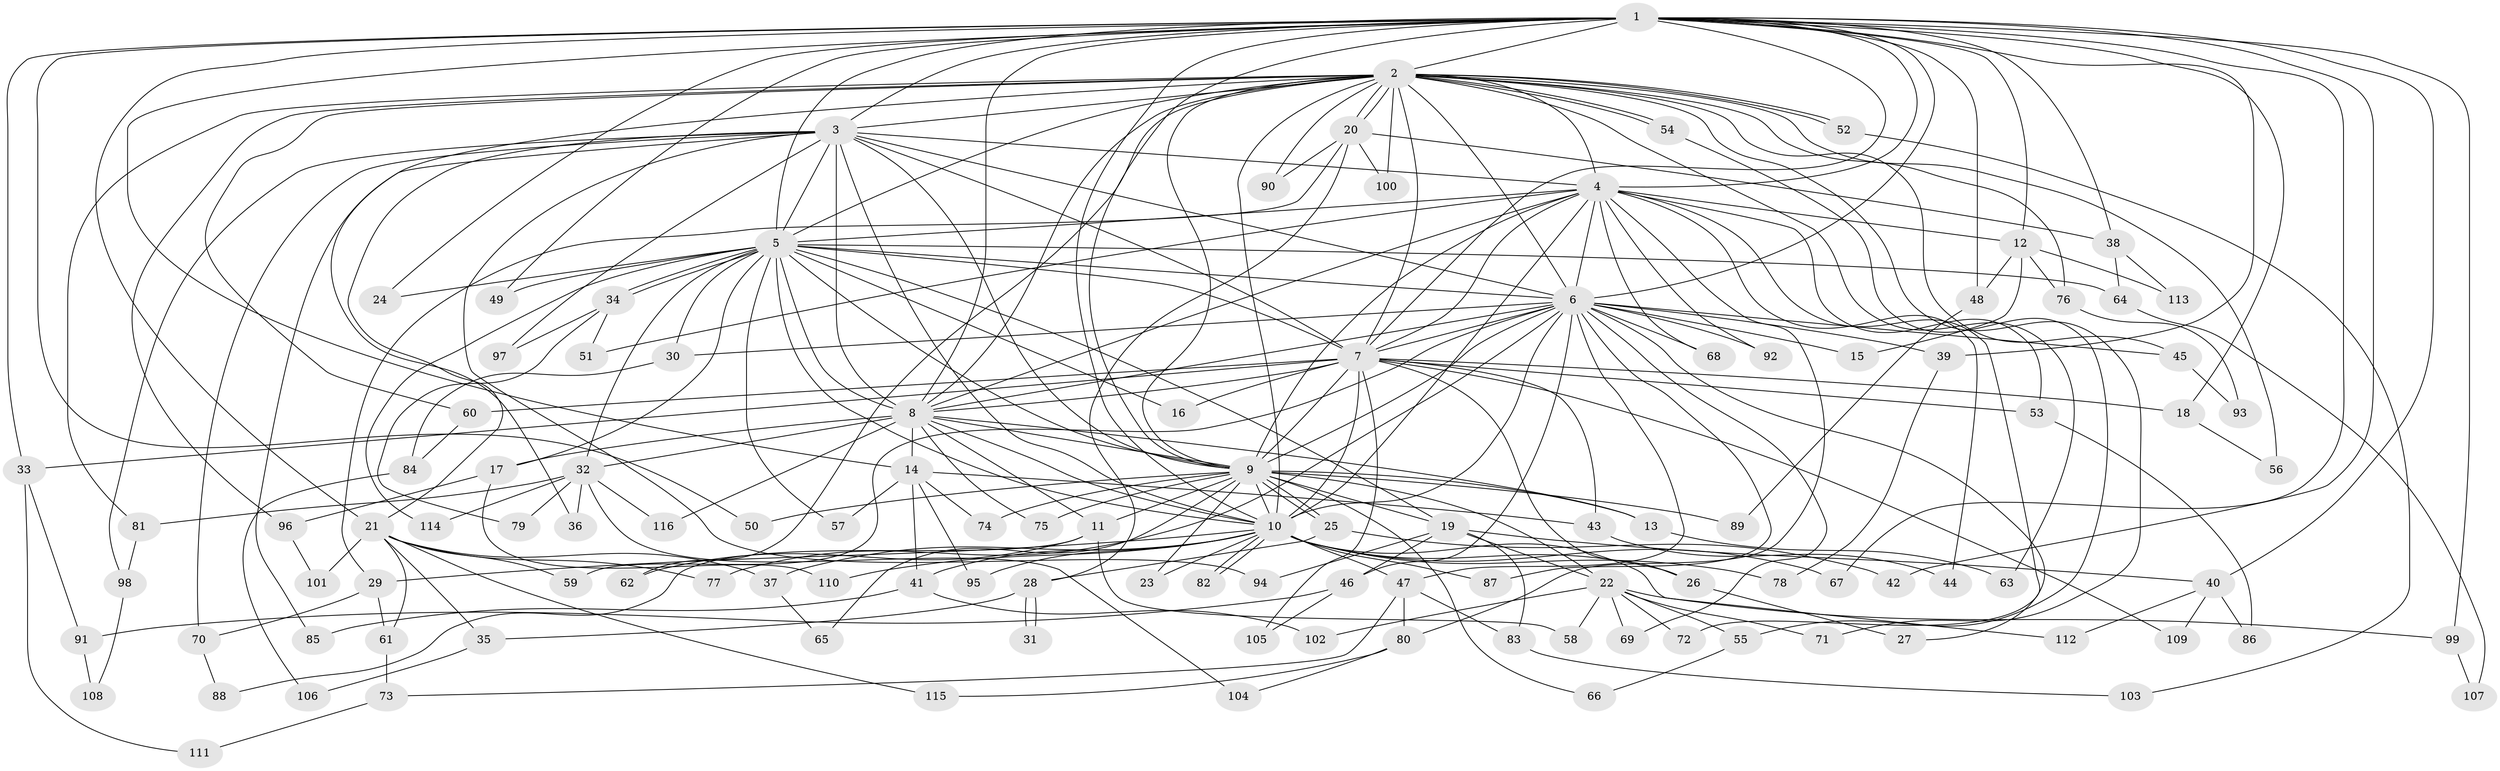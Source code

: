 // Generated by graph-tools (version 1.1) at 2025/13/03/09/25 04:13:44]
// undirected, 116 vertices, 257 edges
graph export_dot {
graph [start="1"]
  node [color=gray90,style=filled];
  1;
  2;
  3;
  4;
  5;
  6;
  7;
  8;
  9;
  10;
  11;
  12;
  13;
  14;
  15;
  16;
  17;
  18;
  19;
  20;
  21;
  22;
  23;
  24;
  25;
  26;
  27;
  28;
  29;
  30;
  31;
  32;
  33;
  34;
  35;
  36;
  37;
  38;
  39;
  40;
  41;
  42;
  43;
  44;
  45;
  46;
  47;
  48;
  49;
  50;
  51;
  52;
  53;
  54;
  55;
  56;
  57;
  58;
  59;
  60;
  61;
  62;
  63;
  64;
  65;
  66;
  67;
  68;
  69;
  70;
  71;
  72;
  73;
  74;
  75;
  76;
  77;
  78;
  79;
  80;
  81;
  82;
  83;
  84;
  85;
  86;
  87;
  88;
  89;
  90;
  91;
  92;
  93;
  94;
  95;
  96;
  97;
  98;
  99;
  100;
  101;
  102;
  103;
  104;
  105;
  106;
  107;
  108;
  109;
  110;
  111;
  112;
  113;
  114;
  115;
  116;
  1 -- 2;
  1 -- 3;
  1 -- 4;
  1 -- 5;
  1 -- 6;
  1 -- 7;
  1 -- 8;
  1 -- 9;
  1 -- 10;
  1 -- 12;
  1 -- 14;
  1 -- 18;
  1 -- 21;
  1 -- 24;
  1 -- 33;
  1 -- 38;
  1 -- 39;
  1 -- 40;
  1 -- 42;
  1 -- 48;
  1 -- 49;
  1 -- 50;
  1 -- 67;
  1 -- 99;
  2 -- 3;
  2 -- 4;
  2 -- 5;
  2 -- 6;
  2 -- 7;
  2 -- 8;
  2 -- 9;
  2 -- 10;
  2 -- 20;
  2 -- 20;
  2 -- 36;
  2 -- 45;
  2 -- 52;
  2 -- 52;
  2 -- 54;
  2 -- 54;
  2 -- 56;
  2 -- 60;
  2 -- 62;
  2 -- 63;
  2 -- 71;
  2 -- 76;
  2 -- 81;
  2 -- 90;
  2 -- 96;
  2 -- 100;
  3 -- 4;
  3 -- 5;
  3 -- 6;
  3 -- 7;
  3 -- 8;
  3 -- 9;
  3 -- 10;
  3 -- 21;
  3 -- 70;
  3 -- 85;
  3 -- 94;
  3 -- 97;
  3 -- 98;
  4 -- 5;
  4 -- 6;
  4 -- 7;
  4 -- 8;
  4 -- 9;
  4 -- 10;
  4 -- 12;
  4 -- 44;
  4 -- 51;
  4 -- 53;
  4 -- 68;
  4 -- 72;
  4 -- 80;
  4 -- 92;
  5 -- 6;
  5 -- 7;
  5 -- 8;
  5 -- 9;
  5 -- 10;
  5 -- 16;
  5 -- 17;
  5 -- 19;
  5 -- 24;
  5 -- 30;
  5 -- 32;
  5 -- 34;
  5 -- 34;
  5 -- 49;
  5 -- 57;
  5 -- 64;
  5 -- 114;
  6 -- 7;
  6 -- 8;
  6 -- 9;
  6 -- 10;
  6 -- 15;
  6 -- 27;
  6 -- 30;
  6 -- 39;
  6 -- 45;
  6 -- 46;
  6 -- 47;
  6 -- 59;
  6 -- 68;
  6 -- 69;
  6 -- 77;
  6 -- 87;
  6 -- 92;
  7 -- 8;
  7 -- 9;
  7 -- 10;
  7 -- 16;
  7 -- 18;
  7 -- 26;
  7 -- 33;
  7 -- 43;
  7 -- 53;
  7 -- 60;
  7 -- 105;
  7 -- 109;
  8 -- 9;
  8 -- 10;
  8 -- 11;
  8 -- 13;
  8 -- 14;
  8 -- 17;
  8 -- 32;
  8 -- 75;
  8 -- 116;
  9 -- 10;
  9 -- 11;
  9 -- 13;
  9 -- 19;
  9 -- 22;
  9 -- 23;
  9 -- 25;
  9 -- 25;
  9 -- 50;
  9 -- 65;
  9 -- 66;
  9 -- 74;
  9 -- 75;
  9 -- 89;
  10 -- 23;
  10 -- 26;
  10 -- 29;
  10 -- 37;
  10 -- 41;
  10 -- 47;
  10 -- 67;
  10 -- 78;
  10 -- 82;
  10 -- 82;
  10 -- 87;
  10 -- 95;
  10 -- 110;
  10 -- 112;
  11 -- 58;
  11 -- 62;
  11 -- 88;
  12 -- 15;
  12 -- 48;
  12 -- 76;
  12 -- 113;
  13 -- 63;
  14 -- 41;
  14 -- 43;
  14 -- 57;
  14 -- 74;
  14 -- 95;
  17 -- 96;
  17 -- 110;
  18 -- 56;
  19 -- 22;
  19 -- 40;
  19 -- 46;
  19 -- 83;
  19 -- 94;
  20 -- 28;
  20 -- 29;
  20 -- 38;
  20 -- 90;
  20 -- 100;
  21 -- 35;
  21 -- 37;
  21 -- 59;
  21 -- 61;
  21 -- 77;
  21 -- 101;
  21 -- 115;
  22 -- 55;
  22 -- 58;
  22 -- 69;
  22 -- 71;
  22 -- 72;
  22 -- 99;
  22 -- 102;
  25 -- 28;
  25 -- 42;
  26 -- 27;
  28 -- 31;
  28 -- 31;
  28 -- 35;
  29 -- 61;
  29 -- 70;
  30 -- 84;
  32 -- 36;
  32 -- 79;
  32 -- 81;
  32 -- 104;
  32 -- 114;
  32 -- 116;
  33 -- 91;
  33 -- 111;
  34 -- 51;
  34 -- 79;
  34 -- 97;
  35 -- 106;
  37 -- 65;
  38 -- 64;
  38 -- 113;
  39 -- 78;
  40 -- 86;
  40 -- 109;
  40 -- 112;
  41 -- 85;
  41 -- 102;
  43 -- 44;
  45 -- 93;
  46 -- 91;
  46 -- 105;
  47 -- 73;
  47 -- 80;
  47 -- 83;
  48 -- 89;
  52 -- 103;
  53 -- 86;
  54 -- 55;
  55 -- 66;
  60 -- 84;
  61 -- 73;
  64 -- 107;
  70 -- 88;
  73 -- 111;
  76 -- 93;
  80 -- 104;
  80 -- 115;
  81 -- 98;
  83 -- 103;
  84 -- 106;
  91 -- 108;
  96 -- 101;
  98 -- 108;
  99 -- 107;
}
